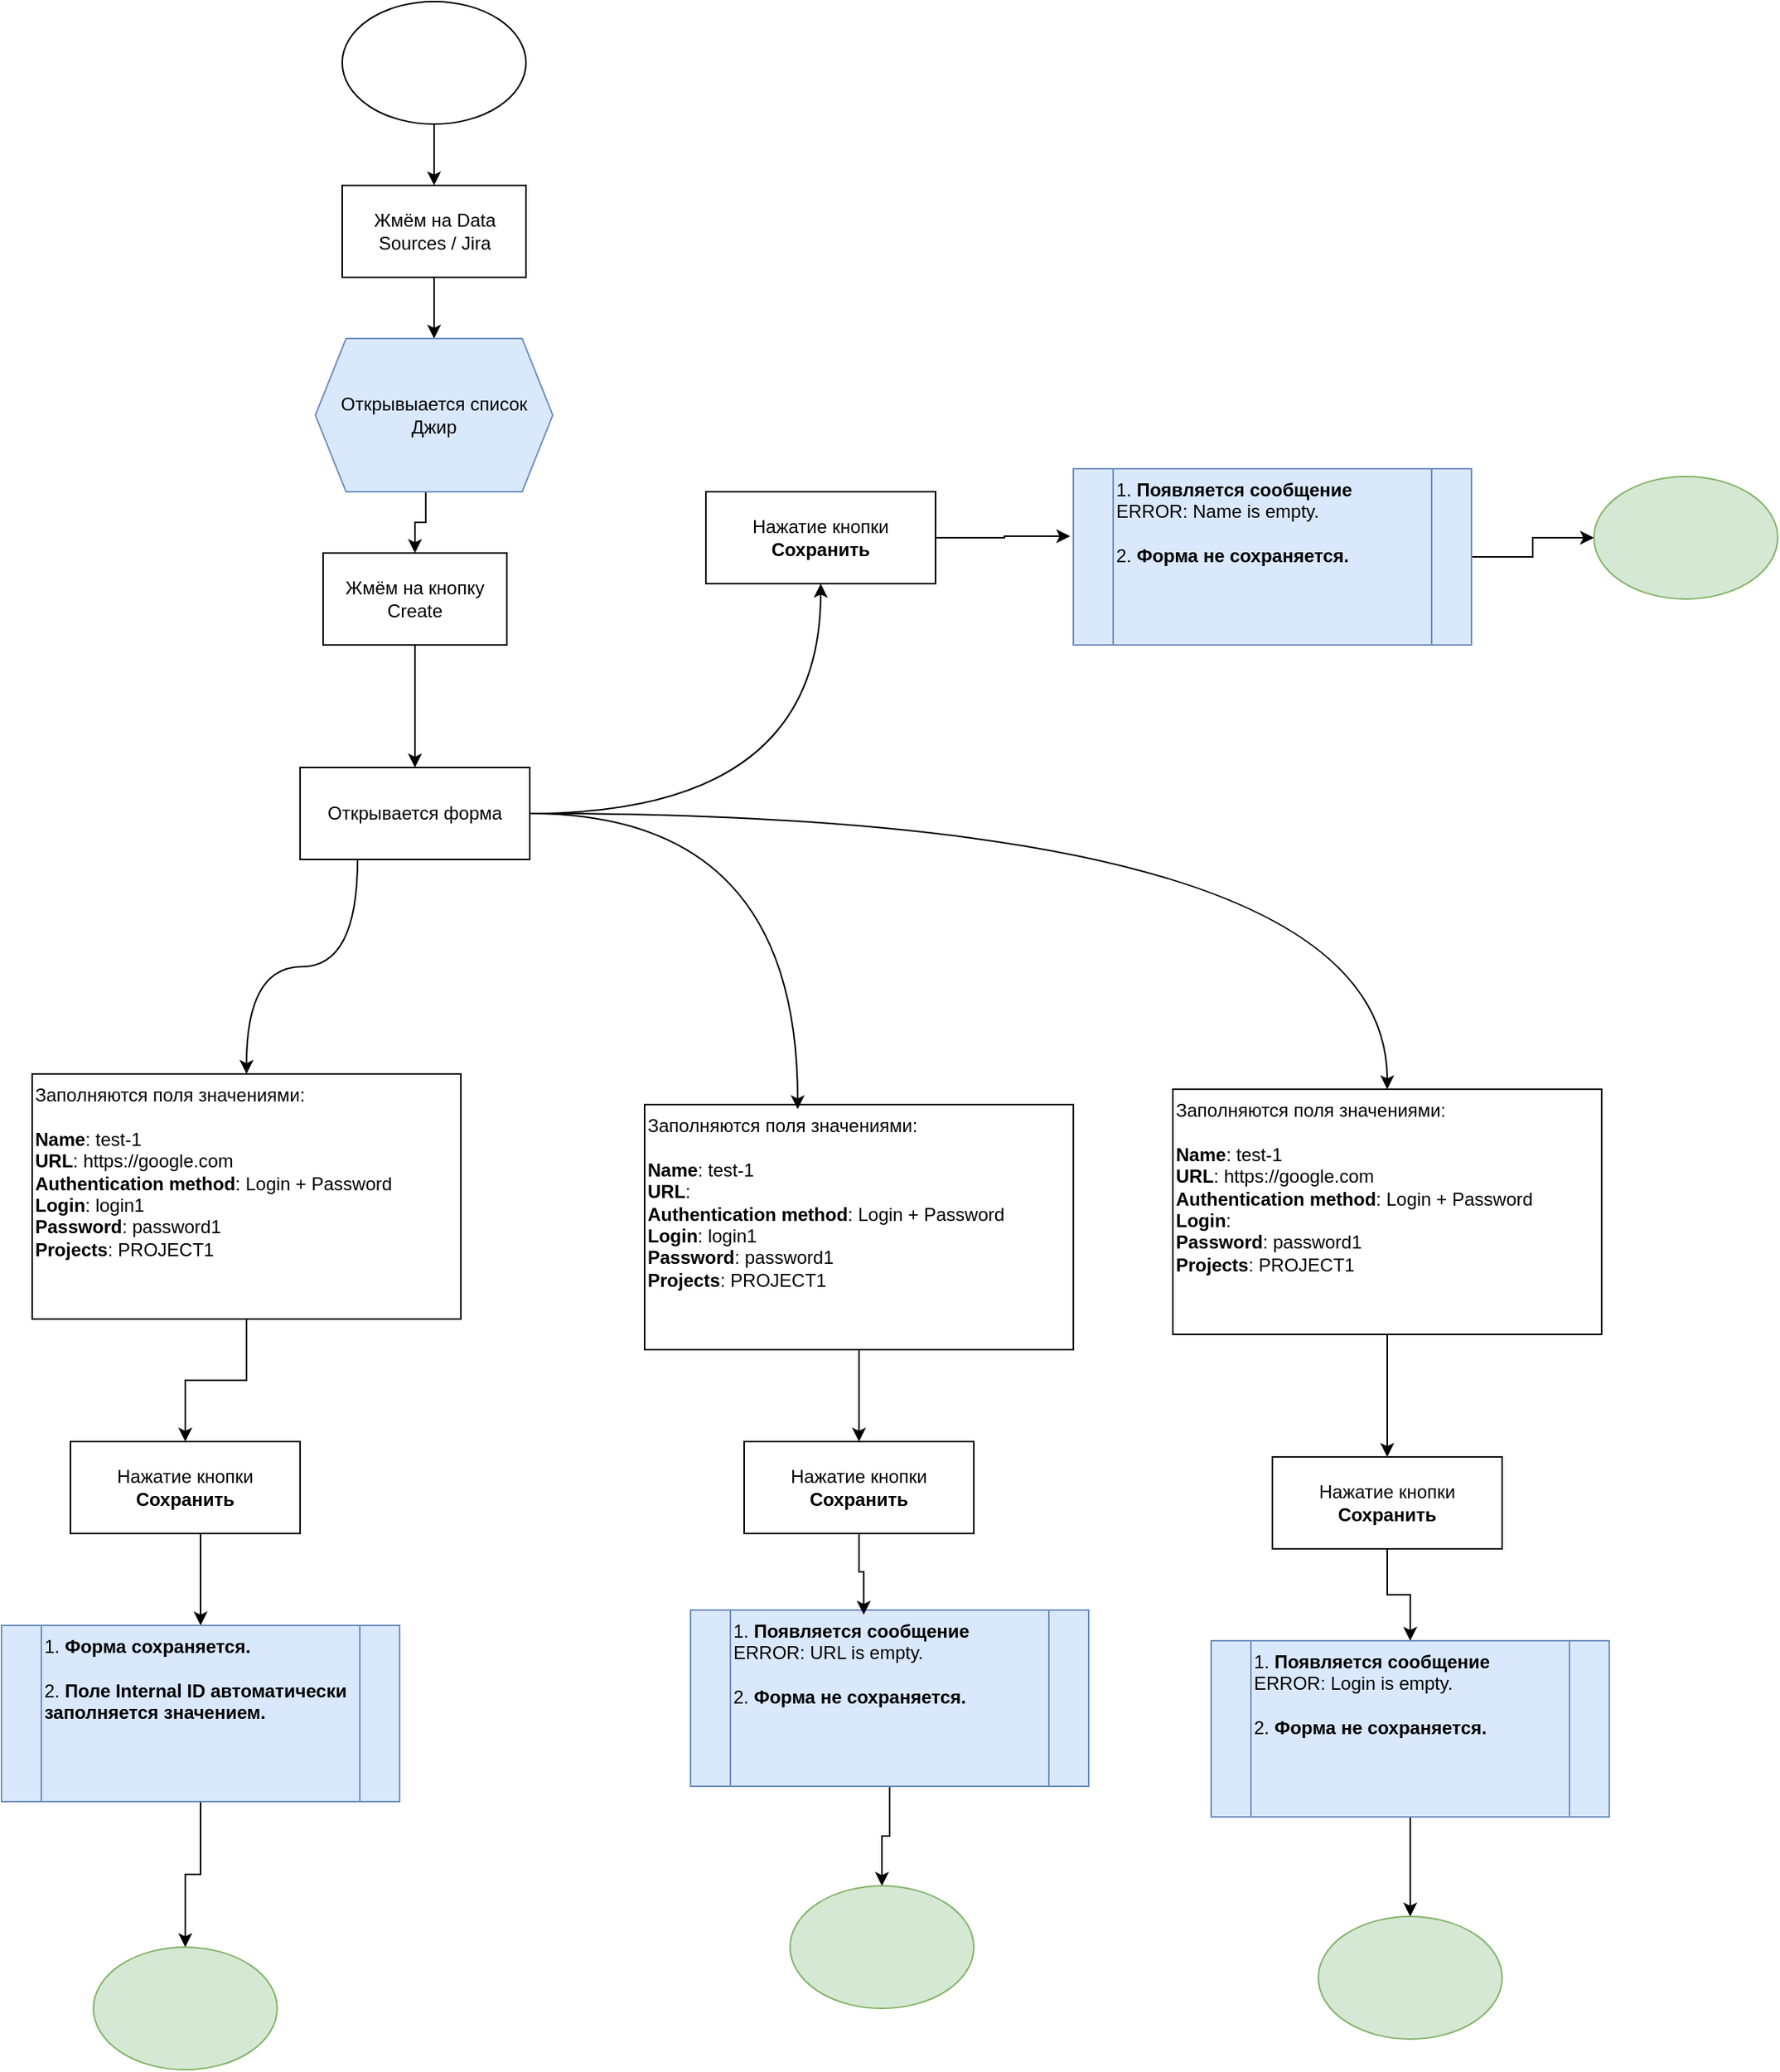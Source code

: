<mxfile version="26.0.6">
  <diagram name="JIRA" id="Cm0MP-e87rY4Y2zoetWl">
    <mxGraphModel dx="2191" dy="1928" grid="1" gridSize="10" guides="1" tooltips="1" connect="1" arrows="1" fold="1" page="1" pageScale="1" pageWidth="827" pageHeight="1169" math="0" shadow="0">
      <root>
        <mxCell id="0" />
        <mxCell id="1" parent="0" />
        <mxCell id="2foq3zUWt_Xz09FHihWp-3" style="edgeStyle=orthogonalEdgeStyle;rounded=0;orthogonalLoop=1;jettySize=auto;html=1;exitX=0.5;exitY=1;exitDx=0;exitDy=0;" edge="1" parent="1" source="2foq3zUWt_Xz09FHihWp-13" target="2foq3zUWt_Xz09FHihWp-2">
          <mxGeometry relative="1" as="geometry" />
        </mxCell>
        <mxCell id="2foq3zUWt_Xz09FHihWp-12" value="" style="edgeStyle=orthogonalEdgeStyle;rounded=0;orthogonalLoop=1;jettySize=auto;html=1;entryX=0.5;entryY=0;entryDx=0;entryDy=0;" edge="1" parent="1" source="2foq3zUWt_Xz09FHihWp-1" target="2foq3zUWt_Xz09FHihWp-16">
          <mxGeometry relative="1" as="geometry" />
        </mxCell>
        <mxCell id="2foq3zUWt_Xz09FHihWp-1" value="Жмём на Data Sources / Jira" style="rounded=0;whiteSpace=wrap;html=1;" vertex="1" parent="1">
          <mxGeometry x="112.5" y="50" width="120" height="60" as="geometry" />
        </mxCell>
        <mxCell id="2foq3zUWt_Xz09FHihWp-5" style="edgeStyle=orthogonalEdgeStyle;rounded=0;orthogonalLoop=1;jettySize=auto;html=1;curved=1;" edge="1" parent="1" source="2foq3zUWt_Xz09FHihWp-2" target="2foq3zUWt_Xz09FHihWp-4">
          <mxGeometry relative="1" as="geometry" />
        </mxCell>
        <mxCell id="2foq3zUWt_Xz09FHihWp-18" style="edgeStyle=orthogonalEdgeStyle;rounded=0;orthogonalLoop=1;jettySize=auto;html=1;entryX=0.5;entryY=0;entryDx=0;entryDy=0;elbow=vertical;exitX=0.25;exitY=1;exitDx=0;exitDy=0;curved=1;" edge="1" parent="1" source="2foq3zUWt_Xz09FHihWp-2" target="2foq3zUWt_Xz09FHihWp-17">
          <mxGeometry relative="1" as="geometry" />
        </mxCell>
        <mxCell id="2foq3zUWt_Xz09FHihWp-47" style="edgeStyle=orthogonalEdgeStyle;rounded=0;orthogonalLoop=1;jettySize=auto;html=1;curved=1;" edge="1" parent="1" source="2foq3zUWt_Xz09FHihWp-2" target="2foq3zUWt_Xz09FHihWp-40">
          <mxGeometry relative="1" as="geometry" />
        </mxCell>
        <mxCell id="2foq3zUWt_Xz09FHihWp-2" value="Открывается форма" style="rounded=0;whiteSpace=wrap;html=1;" vertex="1" parent="1">
          <mxGeometry x="85" y="430" width="150" height="60" as="geometry" />
        </mxCell>
        <mxCell id="2foq3zUWt_Xz09FHihWp-7" style="edgeStyle=orthogonalEdgeStyle;rounded=0;orthogonalLoop=1;jettySize=auto;html=1;entryX=-0.008;entryY=0.383;entryDx=0;entryDy=0;entryPerimeter=0;" edge="1" parent="1" source="2foq3zUWt_Xz09FHihWp-4" target="2foq3zUWt_Xz09FHihWp-25">
          <mxGeometry relative="1" as="geometry">
            <mxPoint x="170" y="370" as="targetPoint" />
          </mxGeometry>
        </mxCell>
        <mxCell id="2foq3zUWt_Xz09FHihWp-4" value="Нажатие кнопки &lt;b&gt;Сохранить&lt;/b&gt;" style="rounded=0;whiteSpace=wrap;html=1;" vertex="1" parent="1">
          <mxGeometry x="350" y="250" width="150" height="60" as="geometry" />
        </mxCell>
        <mxCell id="2foq3zUWt_Xz09FHihWp-24" style="edgeStyle=orthogonalEdgeStyle;rounded=0;orthogonalLoop=1;jettySize=auto;html=1;exitX=1;exitY=0.5;exitDx=0;exitDy=0;" edge="1" parent="1" source="2foq3zUWt_Xz09FHihWp-25" target="2foq3zUWt_Xz09FHihWp-23">
          <mxGeometry relative="1" as="geometry" />
        </mxCell>
        <mxCell id="2foq3zUWt_Xz09FHihWp-14" value="" style="edgeStyle=orthogonalEdgeStyle;rounded=0;orthogonalLoop=1;jettySize=auto;html=1;exitX=0.465;exitY=1;exitDx=0;exitDy=0;exitPerimeter=0;" edge="1" parent="1" source="2foq3zUWt_Xz09FHihWp-16" target="2foq3zUWt_Xz09FHihWp-13">
          <mxGeometry relative="1" as="geometry">
            <mxPoint x="170" y="260" as="sourcePoint" />
          </mxGeometry>
        </mxCell>
        <mxCell id="2foq3zUWt_Xz09FHihWp-13" value="Жмём на кнопку Create" style="whiteSpace=wrap;html=1;rounded=0;" vertex="1" parent="1">
          <mxGeometry x="100" y="290" width="120" height="60" as="geometry" />
        </mxCell>
        <mxCell id="2foq3zUWt_Xz09FHihWp-16" value="&lt;div&gt;&lt;span style=&quot;box-sizing: inherit; margin: 0px;&quot;&gt;Открывыается список Джир&lt;br&gt;&lt;/span&gt;&lt;/div&gt;" style="shape=hexagon;perimeter=hexagonPerimeter2;whiteSpace=wrap;html=1;fixedSize=1;fillColor=#dae8fc;strokeColor=#6c8ebf;" vertex="1" parent="1">
          <mxGeometry x="95" y="150" width="155" height="100" as="geometry" />
        </mxCell>
        <mxCell id="2foq3zUWt_Xz09FHihWp-20" style="edgeStyle=orthogonalEdgeStyle;rounded=0;orthogonalLoop=1;jettySize=auto;html=1;" edge="1" parent="1" source="2foq3zUWt_Xz09FHihWp-17" target="2foq3zUWt_Xz09FHihWp-19">
          <mxGeometry relative="1" as="geometry" />
        </mxCell>
        <mxCell id="2foq3zUWt_Xz09FHihWp-17" value="Заполняются поля значениями:&lt;div&gt;&lt;br&gt;&lt;/div&gt;&lt;div&gt;&lt;b&gt;Name&lt;/b&gt;: test-1&lt;/div&gt;&lt;div&gt;&lt;b&gt;URL&lt;/b&gt;: https://google.com&lt;/div&gt;&lt;div&gt;&lt;b&gt;Authentication method&lt;/b&gt;: Login + Password&lt;/div&gt;&lt;div&gt;&lt;b&gt;Login&lt;/b&gt;: login1&lt;br&gt;&lt;b&gt;Password&lt;/b&gt;: password1&lt;/div&gt;&lt;div&gt;&lt;b&gt;Projects&lt;/b&gt;: PROJECT1&lt;br&gt;&lt;br&gt;&lt;/div&gt;" style="rounded=0;whiteSpace=wrap;html=1;align=left;verticalAlign=top;" vertex="1" parent="1">
          <mxGeometry x="-90" y="630" width="280" height="160" as="geometry" />
        </mxCell>
        <mxCell id="2foq3zUWt_Xz09FHihWp-22" style="edgeStyle=elbowEdgeStyle;rounded=0;orthogonalLoop=1;jettySize=auto;html=1;entryX=0.5;entryY=0;entryDx=0;entryDy=0;" edge="1" parent="1" source="2foq3zUWt_Xz09FHihWp-19" target="2foq3zUWt_Xz09FHihWp-26">
          <mxGeometry relative="1" as="geometry">
            <mxPoint x="160.1" y="870" as="targetPoint" />
          </mxGeometry>
        </mxCell>
        <mxCell id="2foq3zUWt_Xz09FHihWp-19" value="Нажатие кнопки &lt;b&gt;Сохранить&lt;/b&gt;" style="rounded=0;whiteSpace=wrap;html=1;" vertex="1" parent="1">
          <mxGeometry x="-65" y="870" width="150" height="60" as="geometry" />
        </mxCell>
        <mxCell id="2foq3zUWt_Xz09FHihWp-23" value="" style="ellipse;whiteSpace=wrap;html=1;fillColor=#d5e8d4;strokeColor=#82b366;" vertex="1" parent="1">
          <mxGeometry x="930" y="240" width="120" height="80" as="geometry" />
        </mxCell>
        <mxCell id="2foq3zUWt_Xz09FHihWp-25" value="1. &lt;b&gt;Появляется сообщение&lt;/b&gt;&lt;br&gt;&lt;div&gt;&lt;span style=&quot;box-sizing: inherit; margin: 0px;&quot;&gt;ERROR: Name is empty.&lt;br&gt;&lt;/span&gt;&lt;/div&gt;&lt;div&gt;&lt;span style=&quot;box-sizing: inherit; margin: 0px;&quot;&gt;&lt;b&gt;&lt;br&gt;&lt;/b&gt;&lt;/span&gt;&lt;/div&gt;&lt;div&gt;2. &lt;b&gt;Форма не сохраняется.&lt;/b&gt;&lt;/div&gt;" style="shape=process;whiteSpace=wrap;html=1;backgroundOutline=1;align=left;verticalAlign=top;fillColor=#dae8fc;strokeColor=#6c8ebf;" vertex="1" parent="1">
          <mxGeometry x="590" y="235" width="260" height="115" as="geometry" />
        </mxCell>
        <mxCell id="2foq3zUWt_Xz09FHihWp-28" style="edgeStyle=orthogonalEdgeStyle;rounded=0;orthogonalLoop=1;jettySize=auto;html=1;entryX=0.5;entryY=0;entryDx=0;entryDy=0;" edge="1" parent="1" source="2foq3zUWt_Xz09FHihWp-26" target="2foq3zUWt_Xz09FHihWp-27">
          <mxGeometry relative="1" as="geometry" />
        </mxCell>
        <mxCell id="2foq3zUWt_Xz09FHihWp-26" value="1.&amp;nbsp;&lt;span style=&quot;text-align: center;&quot;&gt;&lt;b&gt;Форма сохраняется.&lt;/b&gt;&lt;/span&gt;&lt;br style=&quot;text-align: center;&quot;&gt;&lt;div&gt;&lt;br&gt;&lt;/div&gt;&lt;div&gt;2.&amp;nbsp;&lt;span style=&quot;text-align: center; background-color: transparent; color: light-dark(rgb(0, 0, 0), rgb(255, 255, 255));&quot;&gt;&lt;b&gt;Поле Internal ID автоматически заполняется значением.&lt;/b&gt;&lt;/span&gt;&lt;/div&gt;" style="shape=process;whiteSpace=wrap;html=1;backgroundOutline=1;align=left;verticalAlign=top;fillColor=#dae8fc;strokeColor=#6c8ebf;" vertex="1" parent="1">
          <mxGeometry x="-110" y="990" width="260" height="115" as="geometry" />
        </mxCell>
        <mxCell id="2foq3zUWt_Xz09FHihWp-27" value="" style="ellipse;whiteSpace=wrap;html=1;fillColor=#d5e8d4;strokeColor=#82b366;" vertex="1" parent="1">
          <mxGeometry x="-50" y="1200" width="120" height="80" as="geometry" />
        </mxCell>
        <mxCell id="2foq3zUWt_Xz09FHihWp-35" style="edgeStyle=orthogonalEdgeStyle;rounded=0;orthogonalLoop=1;jettySize=auto;html=1;" edge="1" parent="1" source="2foq3zUWt_Xz09FHihWp-29" target="2foq3zUWt_Xz09FHihWp-34">
          <mxGeometry relative="1" as="geometry" />
        </mxCell>
        <mxCell id="2foq3zUWt_Xz09FHihWp-29" value="Заполняются поля значениями:&lt;div&gt;&lt;br&gt;&lt;/div&gt;&lt;div&gt;&lt;b&gt;Name&lt;/b&gt;: test-1&lt;/div&gt;&lt;div&gt;&lt;b&gt;URL&lt;/b&gt;:&amp;nbsp;&lt;/div&gt;&lt;div&gt;&lt;b&gt;Authentication method&lt;/b&gt;: Login + Password&lt;/div&gt;&lt;div&gt;&lt;b&gt;Login&lt;/b&gt;: login1&lt;br&gt;&lt;b&gt;Password&lt;/b&gt;: password1&lt;/div&gt;&lt;div&gt;&lt;b&gt;Projects&lt;/b&gt;: PROJECT1&lt;br&gt;&lt;br&gt;&lt;/div&gt;" style="rounded=0;whiteSpace=wrap;html=1;align=left;verticalAlign=top;" vertex="1" parent="1">
          <mxGeometry x="310" y="650" width="280" height="160" as="geometry" />
        </mxCell>
        <mxCell id="2foq3zUWt_Xz09FHihWp-30" style="edgeStyle=orthogonalEdgeStyle;rounded=0;orthogonalLoop=1;jettySize=auto;html=1;entryX=0.357;entryY=0.019;entryDx=0;entryDy=0;entryPerimeter=0;elbow=vertical;curved=1;" edge="1" parent="1" source="2foq3zUWt_Xz09FHihWp-2" target="2foq3zUWt_Xz09FHihWp-29">
          <mxGeometry relative="1" as="geometry" />
        </mxCell>
        <mxCell id="2foq3zUWt_Xz09FHihWp-32" style="edgeStyle=orthogonalEdgeStyle;rounded=0;orthogonalLoop=1;jettySize=auto;html=1;" edge="1" parent="1" source="2foq3zUWt_Xz09FHihWp-31" target="2foq3zUWt_Xz09FHihWp-1">
          <mxGeometry relative="1" as="geometry" />
        </mxCell>
        <mxCell id="2foq3zUWt_Xz09FHihWp-31" value="" style="ellipse;whiteSpace=wrap;html=1;" vertex="1" parent="1">
          <mxGeometry x="112.5" y="-70" width="120" height="80" as="geometry" />
        </mxCell>
        <mxCell id="2foq3zUWt_Xz09FHihWp-34" value="Нажатие кнопки &lt;b&gt;Сохранить&lt;/b&gt;" style="rounded=0;whiteSpace=wrap;html=1;" vertex="1" parent="1">
          <mxGeometry x="375" y="870" width="150" height="60" as="geometry" />
        </mxCell>
        <mxCell id="2foq3zUWt_Xz09FHihWp-39" style="edgeStyle=orthogonalEdgeStyle;rounded=0;orthogonalLoop=1;jettySize=auto;html=1;" edge="1" parent="1" source="2foq3zUWt_Xz09FHihWp-36" target="2foq3zUWt_Xz09FHihWp-38">
          <mxGeometry relative="1" as="geometry" />
        </mxCell>
        <mxCell id="2foq3zUWt_Xz09FHihWp-36" value="1. &lt;b&gt;Появляется сообщение&lt;/b&gt;&lt;br&gt;&lt;div&gt;&lt;span style=&quot;box-sizing: inherit; margin: 0px;&quot;&gt;ERROR: URL is empty.&lt;br&gt;&lt;/span&gt;&lt;/div&gt;&lt;div&gt;&lt;span style=&quot;box-sizing: inherit; margin: 0px;&quot;&gt;&lt;b&gt;&lt;br&gt;&lt;/b&gt;&lt;/span&gt;&lt;/div&gt;&lt;div&gt;2. &lt;b&gt;Форма не сохраняется.&lt;/b&gt;&lt;/div&gt;" style="shape=process;whiteSpace=wrap;html=1;backgroundOutline=1;align=left;verticalAlign=top;fillColor=#dae8fc;strokeColor=#6c8ebf;" vertex="1" parent="1">
          <mxGeometry x="340" y="980" width="260" height="115" as="geometry" />
        </mxCell>
        <mxCell id="2foq3zUWt_Xz09FHihWp-37" style="edgeStyle=orthogonalEdgeStyle;rounded=0;orthogonalLoop=1;jettySize=auto;html=1;entryX=0.435;entryY=0.026;entryDx=0;entryDy=0;entryPerimeter=0;" edge="1" parent="1" source="2foq3zUWt_Xz09FHihWp-34" target="2foq3zUWt_Xz09FHihWp-36">
          <mxGeometry relative="1" as="geometry" />
        </mxCell>
        <mxCell id="2foq3zUWt_Xz09FHihWp-38" value="" style="ellipse;whiteSpace=wrap;html=1;fillColor=#d5e8d4;strokeColor=#82b366;" vertex="1" parent="1">
          <mxGeometry x="405" y="1160" width="120" height="80" as="geometry" />
        </mxCell>
        <mxCell id="2foq3zUWt_Xz09FHihWp-42" style="edgeStyle=orthogonalEdgeStyle;rounded=0;orthogonalLoop=1;jettySize=auto;html=1;entryX=0.5;entryY=0;entryDx=0;entryDy=0;" edge="1" parent="1" source="2foq3zUWt_Xz09FHihWp-40" target="2foq3zUWt_Xz09FHihWp-41">
          <mxGeometry relative="1" as="geometry" />
        </mxCell>
        <mxCell id="2foq3zUWt_Xz09FHihWp-40" value="Заполняются поля значениями:&lt;div&gt;&lt;br&gt;&lt;/div&gt;&lt;div&gt;&lt;b&gt;Name&lt;/b&gt;: test-1&lt;/div&gt;&lt;div&gt;&lt;b&gt;URL&lt;/b&gt;: https://google.com&lt;/div&gt;&lt;div&gt;&lt;b&gt;Authentication method&lt;/b&gt;: Login + Password&lt;/div&gt;&lt;div&gt;&lt;b&gt;Login&lt;/b&gt;:&amp;nbsp;&lt;br&gt;&lt;b&gt;Password&lt;/b&gt;: password1&lt;/div&gt;&lt;div&gt;&lt;b&gt;Projects&lt;/b&gt;: PROJECT1&lt;br&gt;&lt;br&gt;&lt;/div&gt;" style="rounded=0;whiteSpace=wrap;html=1;align=left;verticalAlign=top;" vertex="1" parent="1">
          <mxGeometry x="655" y="640" width="280" height="160" as="geometry" />
        </mxCell>
        <mxCell id="2foq3zUWt_Xz09FHihWp-44" style="edgeStyle=orthogonalEdgeStyle;rounded=0;orthogonalLoop=1;jettySize=auto;html=1;" edge="1" parent="1" source="2foq3zUWt_Xz09FHihWp-41" target="2foq3zUWt_Xz09FHihWp-43">
          <mxGeometry relative="1" as="geometry" />
        </mxCell>
        <mxCell id="2foq3zUWt_Xz09FHihWp-41" value="Нажатие кнопки &lt;b&gt;Сохранить&lt;/b&gt;" style="rounded=0;whiteSpace=wrap;html=1;" vertex="1" parent="1">
          <mxGeometry x="720" y="880" width="150" height="60" as="geometry" />
        </mxCell>
        <mxCell id="2foq3zUWt_Xz09FHihWp-46" style="edgeStyle=orthogonalEdgeStyle;rounded=0;orthogonalLoop=1;jettySize=auto;html=1;" edge="1" parent="1" source="2foq3zUWt_Xz09FHihWp-43" target="2foq3zUWt_Xz09FHihWp-45">
          <mxGeometry relative="1" as="geometry" />
        </mxCell>
        <mxCell id="2foq3zUWt_Xz09FHihWp-43" value="1. &lt;b&gt;Появляется сообщение&lt;/b&gt;&lt;br&gt;&lt;div&gt;&lt;span style=&quot;box-sizing: inherit; margin: 0px;&quot;&gt;ERROR: Login is empty.&lt;br&gt;&lt;/span&gt;&lt;/div&gt;&lt;div&gt;&lt;span style=&quot;box-sizing: inherit; margin: 0px;&quot;&gt;&lt;b&gt;&lt;br&gt;&lt;/b&gt;&lt;/span&gt;&lt;/div&gt;&lt;div&gt;2. &lt;b&gt;Форма не сохраняется.&lt;/b&gt;&lt;/div&gt;" style="shape=process;whiteSpace=wrap;html=1;backgroundOutline=1;align=left;verticalAlign=top;fillColor=#dae8fc;strokeColor=#6c8ebf;" vertex="1" parent="1">
          <mxGeometry x="680" y="1000" width="260" height="115" as="geometry" />
        </mxCell>
        <mxCell id="2foq3zUWt_Xz09FHihWp-45" value="" style="ellipse;whiteSpace=wrap;html=1;fillColor=#d5e8d4;strokeColor=#82b366;" vertex="1" parent="1">
          <mxGeometry x="750" y="1180" width="120" height="80" as="geometry" />
        </mxCell>
      </root>
    </mxGraphModel>
  </diagram>
</mxfile>
